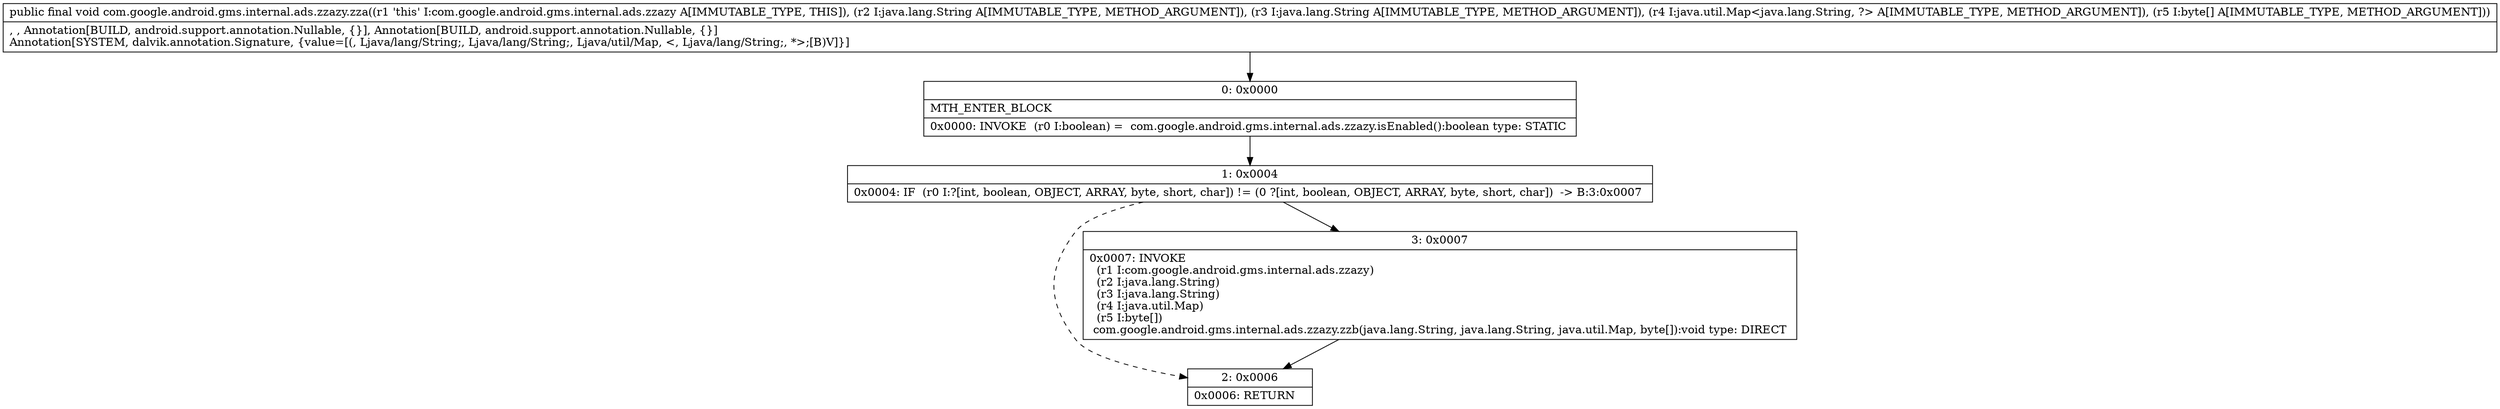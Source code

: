 digraph "CFG forcom.google.android.gms.internal.ads.zzazy.zza(Ljava\/lang\/String;Ljava\/lang\/String;Ljava\/util\/Map;[B)V" {
Node_0 [shape=record,label="{0\:\ 0x0000|MTH_ENTER_BLOCK\l|0x0000: INVOKE  (r0 I:boolean) =  com.google.android.gms.internal.ads.zzazy.isEnabled():boolean type: STATIC \l}"];
Node_1 [shape=record,label="{1\:\ 0x0004|0x0004: IF  (r0 I:?[int, boolean, OBJECT, ARRAY, byte, short, char]) != (0 ?[int, boolean, OBJECT, ARRAY, byte, short, char])  \-\> B:3:0x0007 \l}"];
Node_2 [shape=record,label="{2\:\ 0x0006|0x0006: RETURN   \l}"];
Node_3 [shape=record,label="{3\:\ 0x0007|0x0007: INVOKE  \l  (r1 I:com.google.android.gms.internal.ads.zzazy)\l  (r2 I:java.lang.String)\l  (r3 I:java.lang.String)\l  (r4 I:java.util.Map)\l  (r5 I:byte[])\l com.google.android.gms.internal.ads.zzazy.zzb(java.lang.String, java.lang.String, java.util.Map, byte[]):void type: DIRECT \l}"];
MethodNode[shape=record,label="{public final void com.google.android.gms.internal.ads.zzazy.zza((r1 'this' I:com.google.android.gms.internal.ads.zzazy A[IMMUTABLE_TYPE, THIS]), (r2 I:java.lang.String A[IMMUTABLE_TYPE, METHOD_ARGUMENT]), (r3 I:java.lang.String A[IMMUTABLE_TYPE, METHOD_ARGUMENT]), (r4 I:java.util.Map\<java.lang.String, ?\> A[IMMUTABLE_TYPE, METHOD_ARGUMENT]), (r5 I:byte[] A[IMMUTABLE_TYPE, METHOD_ARGUMENT]))  | , , Annotation[BUILD, android.support.annotation.Nullable, \{\}], Annotation[BUILD, android.support.annotation.Nullable, \{\}]\lAnnotation[SYSTEM, dalvik.annotation.Signature, \{value=[(, Ljava\/lang\/String;, Ljava\/lang\/String;, Ljava\/util\/Map, \<, Ljava\/lang\/String;, *\>;[B)V]\}]\l}"];
MethodNode -> Node_0;
Node_0 -> Node_1;
Node_1 -> Node_2[style=dashed];
Node_1 -> Node_3;
Node_3 -> Node_2;
}

